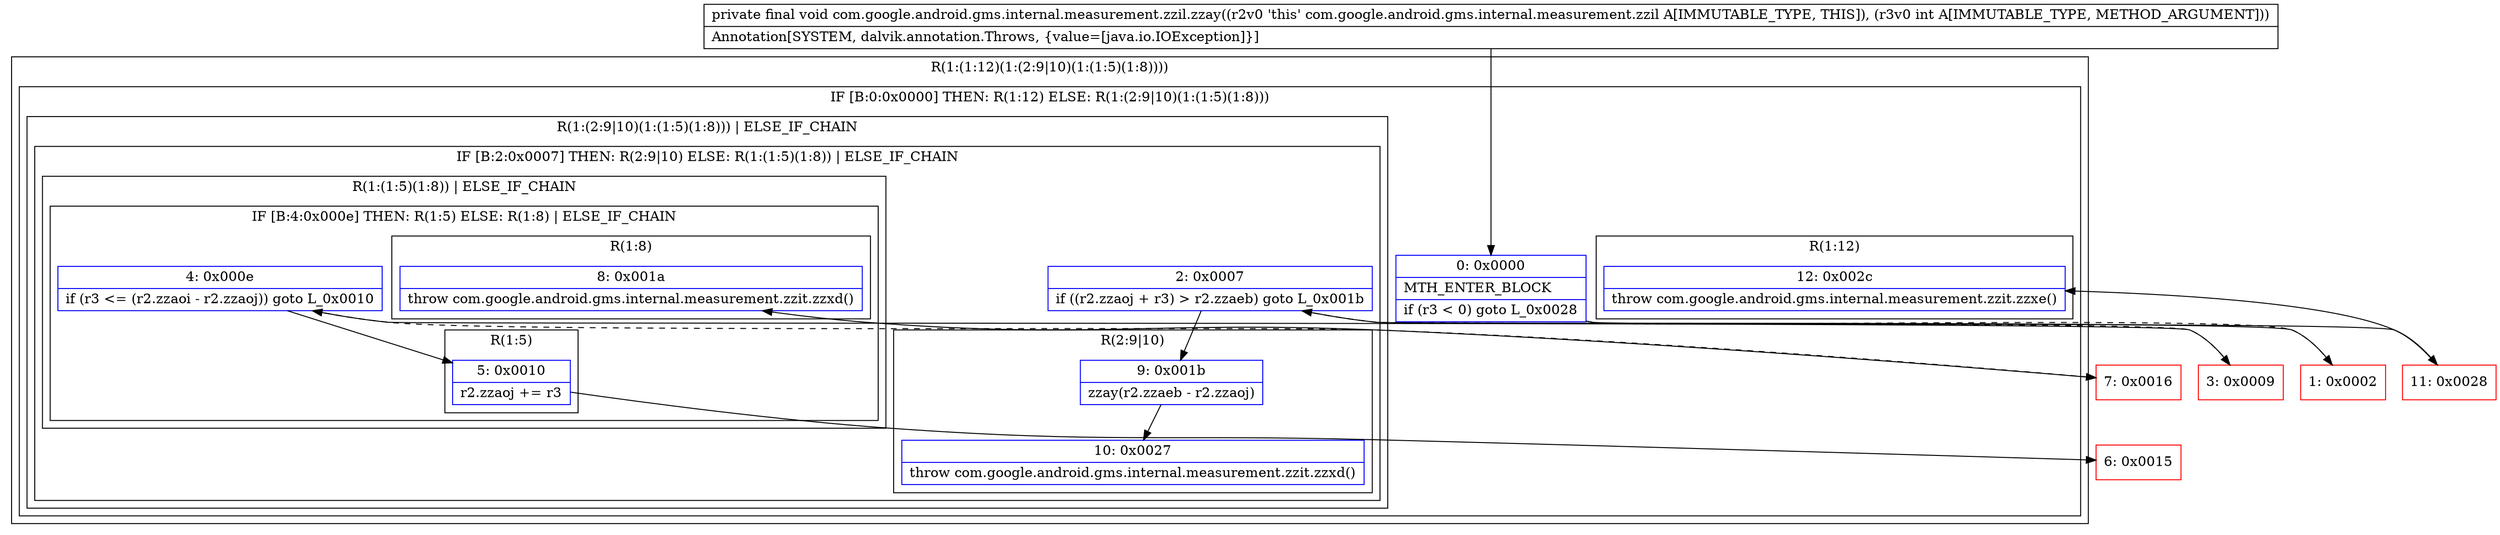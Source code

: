 digraph "CFG forcom.google.android.gms.internal.measurement.zzil.zzay(I)V" {
subgraph cluster_Region_961084756 {
label = "R(1:(1:12)(1:(2:9|10)(1:(1:5)(1:8))))";
node [shape=record,color=blue];
subgraph cluster_IfRegion_1439498029 {
label = "IF [B:0:0x0000] THEN: R(1:12) ELSE: R(1:(2:9|10)(1:(1:5)(1:8)))";
node [shape=record,color=blue];
Node_0 [shape=record,label="{0\:\ 0x0000|MTH_ENTER_BLOCK\l|if (r3 \< 0) goto L_0x0028\l}"];
subgraph cluster_Region_44927996 {
label = "R(1:12)";
node [shape=record,color=blue];
Node_12 [shape=record,label="{12\:\ 0x002c|throw com.google.android.gms.internal.measurement.zzit.zzxe()\l}"];
}
subgraph cluster_Region_1270002136 {
label = "R(1:(2:9|10)(1:(1:5)(1:8))) | ELSE_IF_CHAIN\l";
node [shape=record,color=blue];
subgraph cluster_IfRegion_896423847 {
label = "IF [B:2:0x0007] THEN: R(2:9|10) ELSE: R(1:(1:5)(1:8)) | ELSE_IF_CHAIN\l";
node [shape=record,color=blue];
Node_2 [shape=record,label="{2\:\ 0x0007|if ((r2.zzaoj + r3) \> r2.zzaeb) goto L_0x001b\l}"];
subgraph cluster_Region_132768688 {
label = "R(2:9|10)";
node [shape=record,color=blue];
Node_9 [shape=record,label="{9\:\ 0x001b|zzay(r2.zzaeb \- r2.zzaoj)\l}"];
Node_10 [shape=record,label="{10\:\ 0x0027|throw com.google.android.gms.internal.measurement.zzit.zzxd()\l}"];
}
subgraph cluster_Region_1769306842 {
label = "R(1:(1:5)(1:8)) | ELSE_IF_CHAIN\l";
node [shape=record,color=blue];
subgraph cluster_IfRegion_924269149 {
label = "IF [B:4:0x000e] THEN: R(1:5) ELSE: R(1:8) | ELSE_IF_CHAIN\l";
node [shape=record,color=blue];
Node_4 [shape=record,label="{4\:\ 0x000e|if (r3 \<= (r2.zzaoi \- r2.zzaoj)) goto L_0x0010\l}"];
subgraph cluster_Region_1879277687 {
label = "R(1:5)";
node [shape=record,color=blue];
Node_5 [shape=record,label="{5\:\ 0x0010|r2.zzaoj += r3\l}"];
}
subgraph cluster_Region_952043940 {
label = "R(1:8)";
node [shape=record,color=blue];
Node_8 [shape=record,label="{8\:\ 0x001a|throw com.google.android.gms.internal.measurement.zzit.zzxd()\l}"];
}
}
}
}
}
}
}
Node_1 [shape=record,color=red,label="{1\:\ 0x0002}"];
Node_3 [shape=record,color=red,label="{3\:\ 0x0009}"];
Node_6 [shape=record,color=red,label="{6\:\ 0x0015}"];
Node_7 [shape=record,color=red,label="{7\:\ 0x0016}"];
Node_11 [shape=record,color=red,label="{11\:\ 0x0028}"];
MethodNode[shape=record,label="{private final void com.google.android.gms.internal.measurement.zzil.zzay((r2v0 'this' com.google.android.gms.internal.measurement.zzil A[IMMUTABLE_TYPE, THIS]), (r3v0 int A[IMMUTABLE_TYPE, METHOD_ARGUMENT]))  | Annotation[SYSTEM, dalvik.annotation.Throws, \{value=[java.io.IOException]\}]\l}"];
MethodNode -> Node_0;
Node_0 -> Node_1[style=dashed];
Node_0 -> Node_11;
Node_2 -> Node_3[style=dashed];
Node_2 -> Node_9;
Node_9 -> Node_10;
Node_4 -> Node_5;
Node_4 -> Node_7[style=dashed];
Node_5 -> Node_6;
Node_1 -> Node_2;
Node_3 -> Node_4;
Node_7 -> Node_8;
Node_11 -> Node_12;
}

